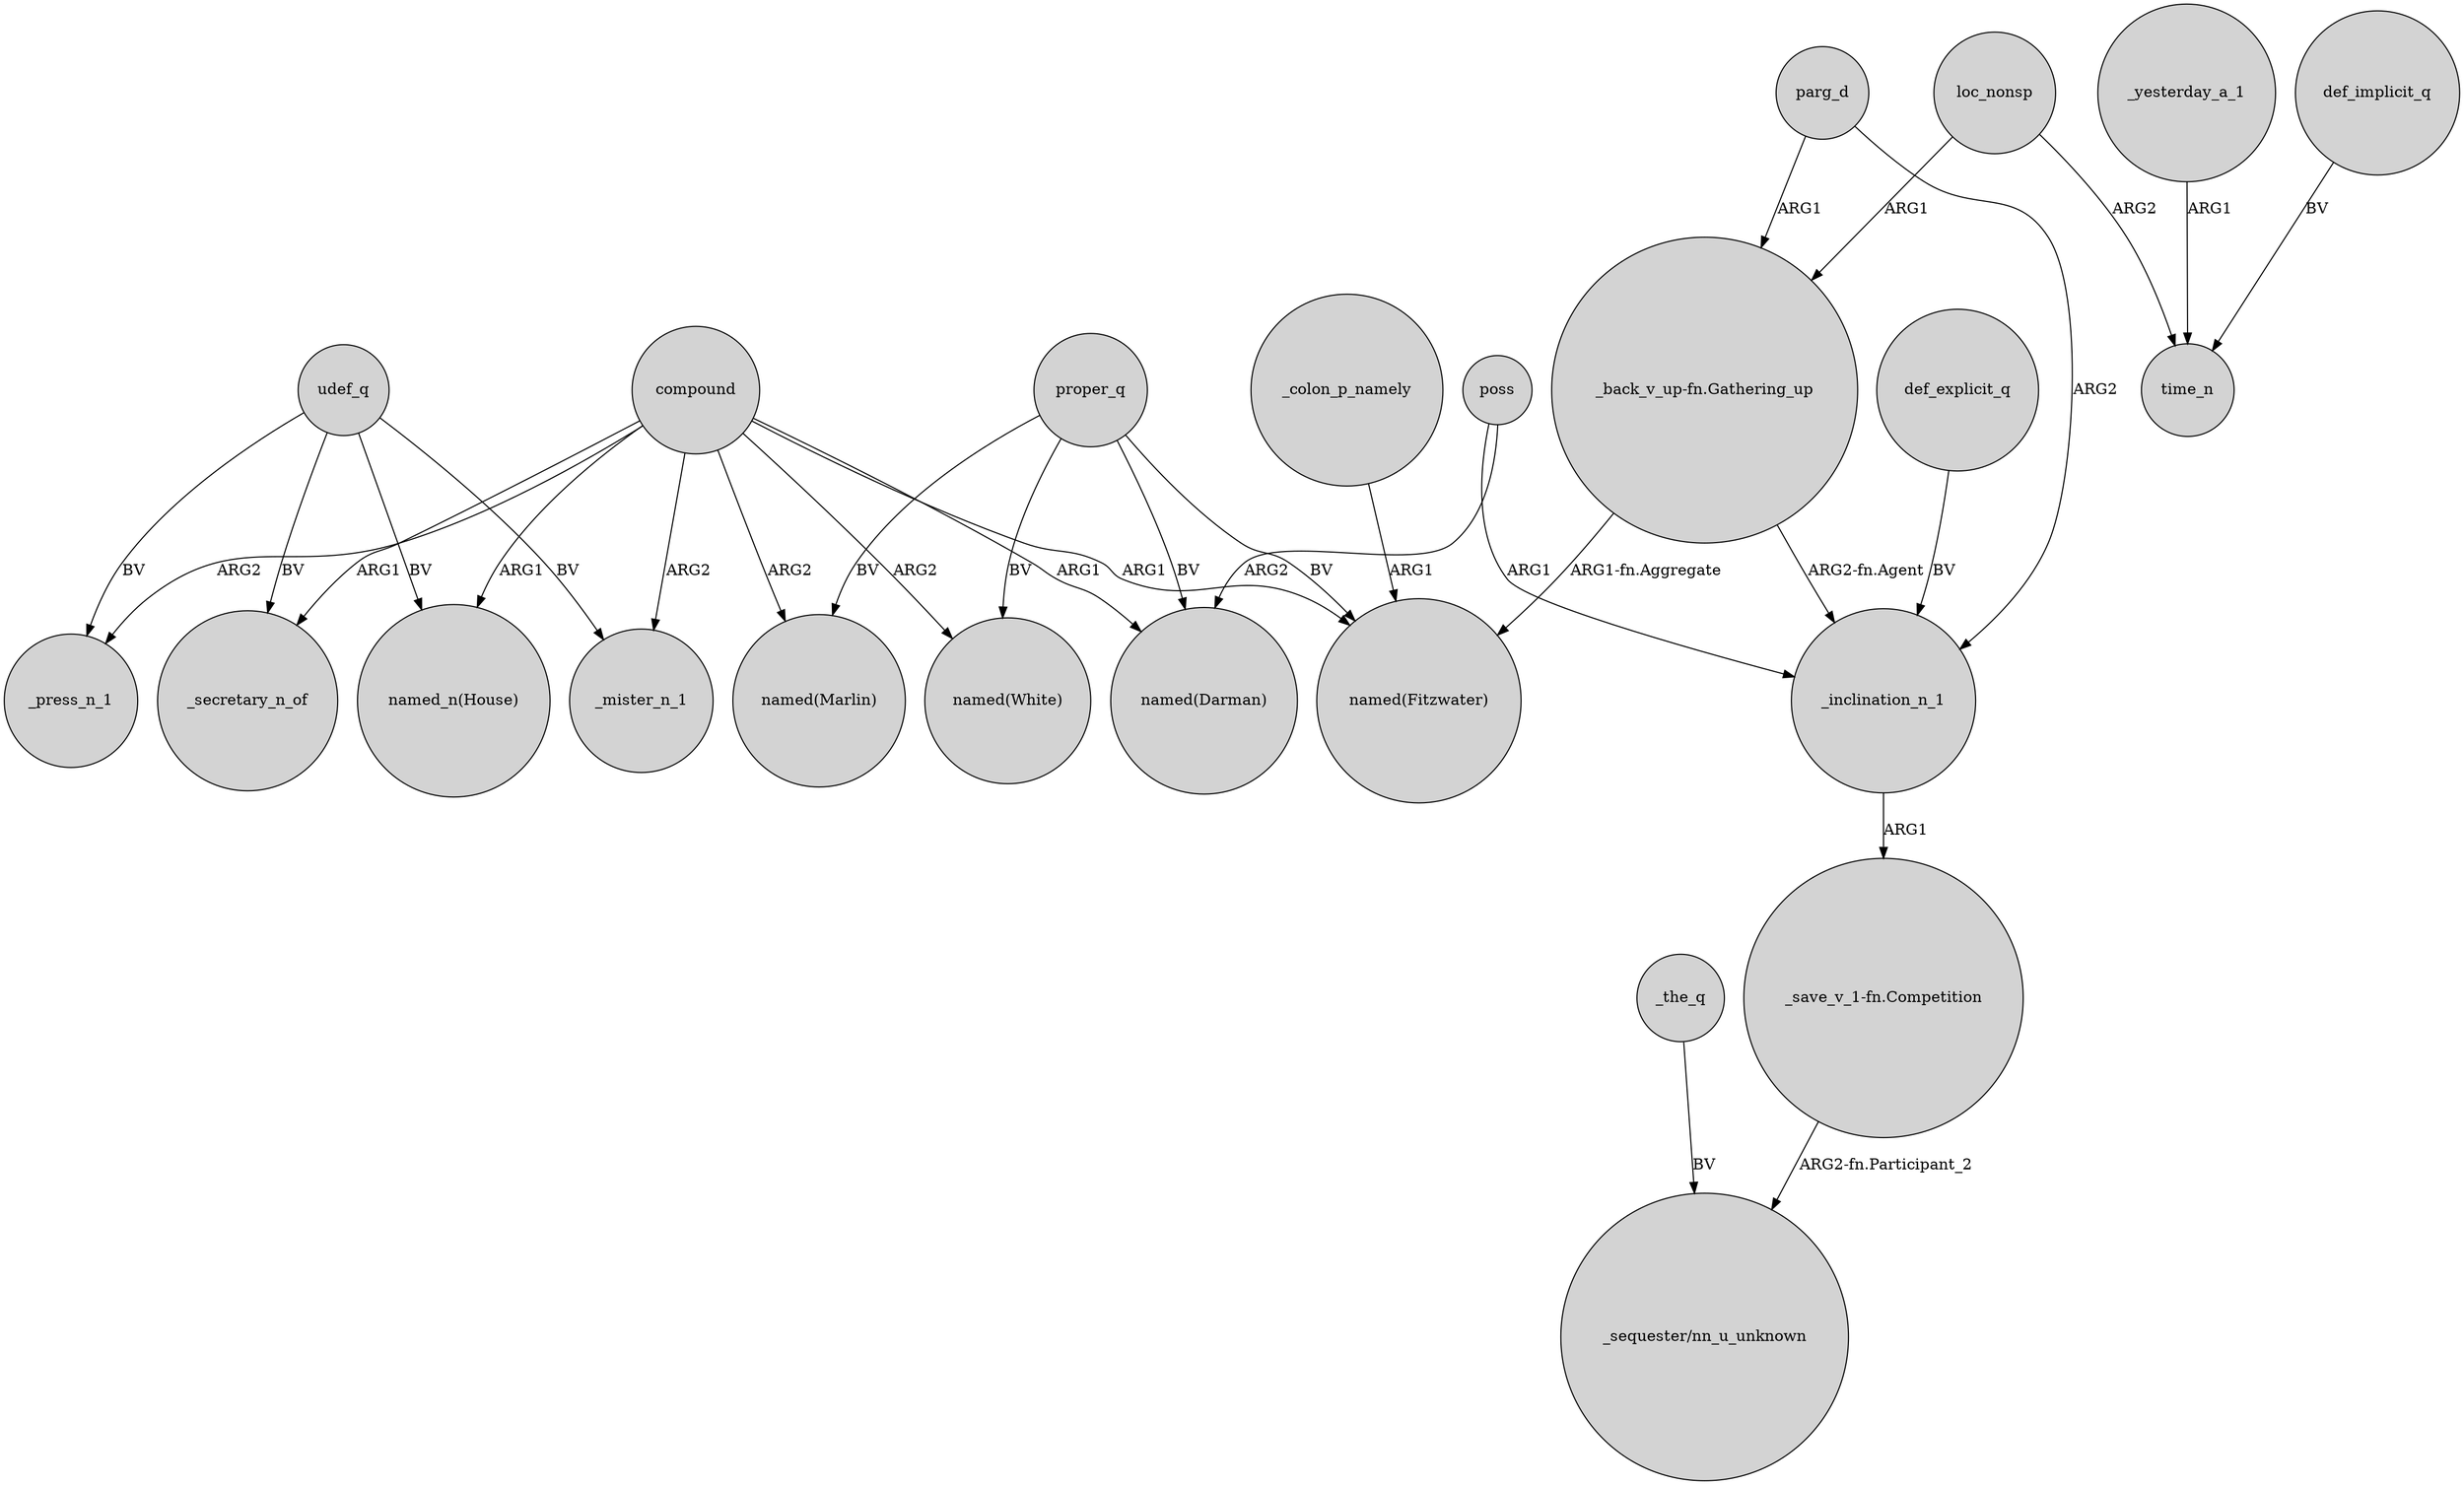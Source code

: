 digraph {
	node [shape=circle style=filled]
	"_back_v_up-fn.Gathering_up" -> "named(Fitzwater)" [label="ARG1-fn.Aggregate"]
	compound -> _mister_n_1 [label=ARG2]
	compound -> "named(White)" [label=ARG2]
	compound -> _press_n_1 [label=ARG2]
	poss -> _inclination_n_1 [label=ARG1]
	_the_q -> "_sequester/nn_u_unknown" [label=BV]
	proper_q -> "named(Fitzwater)" [label=BV]
	compound -> "named_n(House)" [label=ARG1]
	_yesterday_a_1 -> time_n [label=ARG1]
	loc_nonsp -> "_back_v_up-fn.Gathering_up" [label=ARG1]
	udef_q -> _mister_n_1 [label=BV]
	def_explicit_q -> _inclination_n_1 [label=BV]
	parg_d -> "_back_v_up-fn.Gathering_up" [label=ARG1]
	udef_q -> _press_n_1 [label=BV]
	compound -> "named(Marlin)" [label=ARG2]
	poss -> "named(Darman)" [label=ARG2]
	parg_d -> _inclination_n_1 [label=ARG2]
	compound -> "named(Fitzwater)" [label=ARG1]
	compound -> "named(Darman)" [label=ARG1]
	proper_q -> "named(Darman)" [label=BV]
	_colon_p_namely -> "named(Fitzwater)" [label=ARG1]
	proper_q -> "named(White)" [label=BV]
	proper_q -> "named(Marlin)" [label=BV]
	loc_nonsp -> time_n [label=ARG2]
	compound -> _secretary_n_of [label=ARG1]
	def_implicit_q -> time_n [label=BV]
	"_save_v_1-fn.Competition" -> "_sequester/nn_u_unknown" [label="ARG2-fn.Participant_2"]
	_inclination_n_1 -> "_save_v_1-fn.Competition" [label=ARG1]
	"_back_v_up-fn.Gathering_up" -> _inclination_n_1 [label="ARG2-fn.Agent"]
	udef_q -> "named_n(House)" [label=BV]
	udef_q -> _secretary_n_of [label=BV]
}
